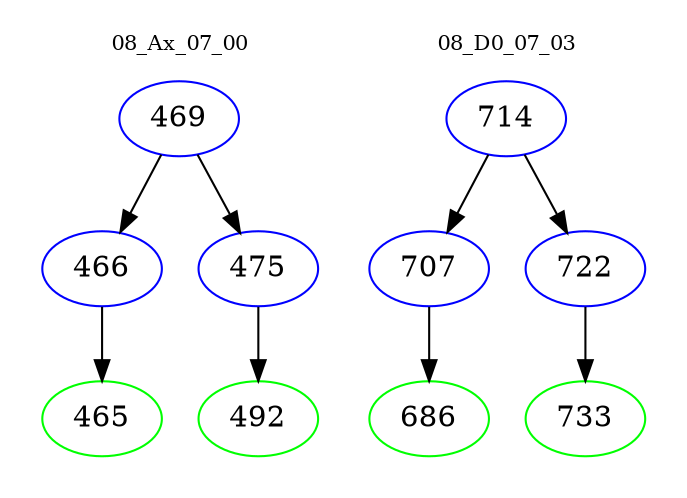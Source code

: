 digraph{
subgraph cluster_0 {
color = white
label = "08_Ax_07_00";
fontsize=10;
T0_469 [label="469", color="blue"]
T0_469 -> T0_466 [color="black"]
T0_466 [label="466", color="blue"]
T0_466 -> T0_465 [color="black"]
T0_465 [label="465", color="green"]
T0_469 -> T0_475 [color="black"]
T0_475 [label="475", color="blue"]
T0_475 -> T0_492 [color="black"]
T0_492 [label="492", color="green"]
}
subgraph cluster_1 {
color = white
label = "08_D0_07_03";
fontsize=10;
T1_714 [label="714", color="blue"]
T1_714 -> T1_707 [color="black"]
T1_707 [label="707", color="blue"]
T1_707 -> T1_686 [color="black"]
T1_686 [label="686", color="green"]
T1_714 -> T1_722 [color="black"]
T1_722 [label="722", color="blue"]
T1_722 -> T1_733 [color="black"]
T1_733 [label="733", color="green"]
}
}
